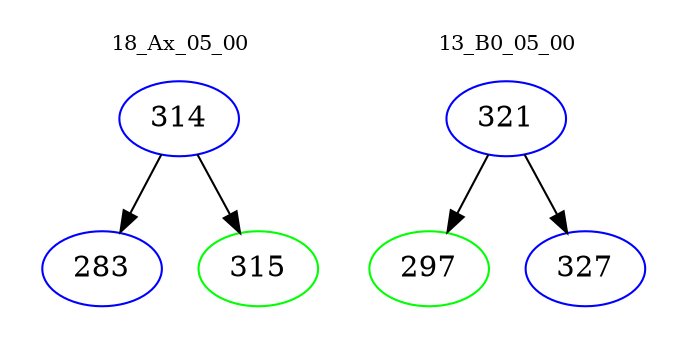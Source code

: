 digraph{
subgraph cluster_0 {
color = white
label = "18_Ax_05_00";
fontsize=10;
T0_314 [label="314", color="blue"]
T0_314 -> T0_283 [color="black"]
T0_283 [label="283", color="blue"]
T0_314 -> T0_315 [color="black"]
T0_315 [label="315", color="green"]
}
subgraph cluster_1 {
color = white
label = "13_B0_05_00";
fontsize=10;
T1_321 [label="321", color="blue"]
T1_321 -> T1_297 [color="black"]
T1_297 [label="297", color="green"]
T1_321 -> T1_327 [color="black"]
T1_327 [label="327", color="blue"]
}
}
